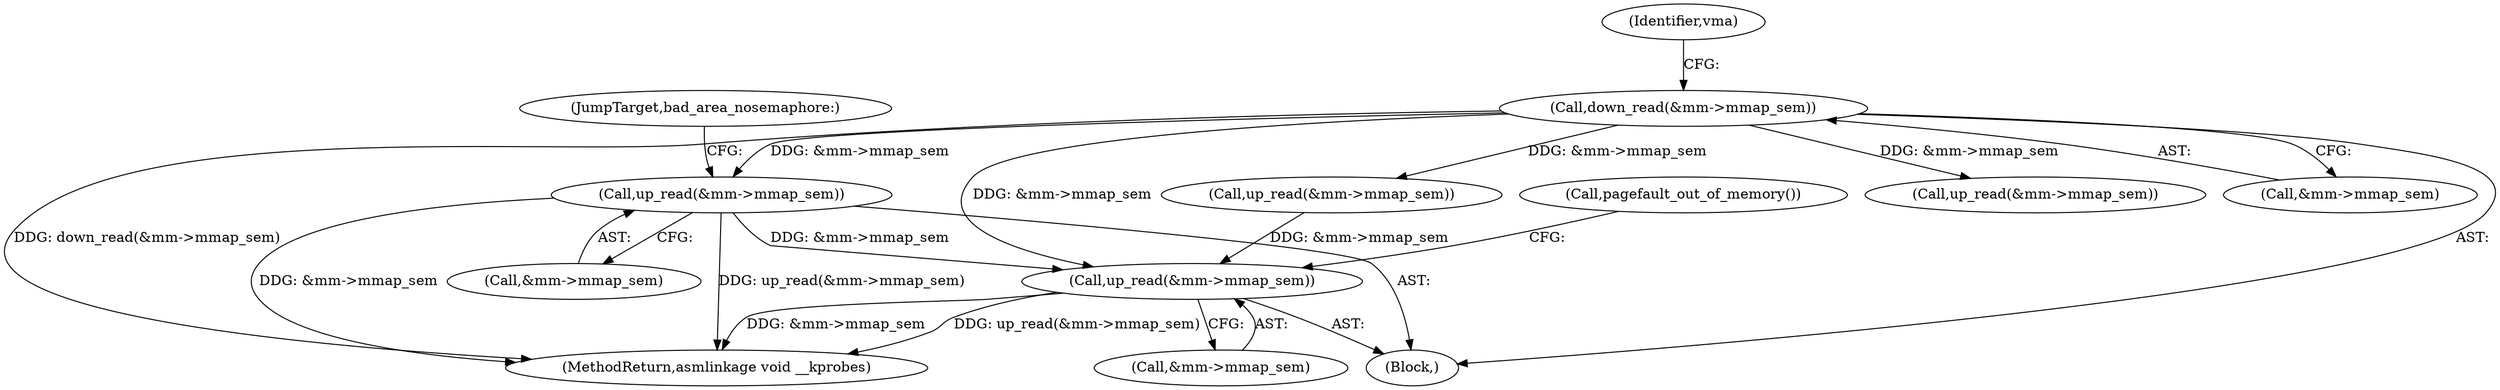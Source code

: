 digraph "0_linux_a8b0ca17b80e92faab46ee7179ba9e99ccb61233_14@API" {
"1000398" [label="(Call,up_read(&mm->mmap_sem))"];
"1000207" [label="(Call,down_read(&mm->mmap_sem))"];
"1000489" [label="(Call,up_read(&mm->mmap_sem))"];
"1000399" [label="(Call,&mm->mmap_sem)"];
"1000494" [label="(Call,pagefault_out_of_memory())"];
"1000391" [label="(Call,up_read(&mm->mmap_sem))"];
"1000497" [label="(Call,up_read(&mm->mmap_sem))"];
"1000403" [label="(JumpTarget,bad_area_nosemaphore:)"];
"1000656" [label="(MethodReturn,asmlinkage void __kprobes)"];
"1000207" [label="(Call,down_read(&mm->mmap_sem))"];
"1000398" [label="(Call,up_read(&mm->mmap_sem))"];
"1000489" [label="(Call,up_read(&mm->mmap_sem))"];
"1000208" [label="(Call,&mm->mmap_sem)"];
"1000490" [label="(Call,&mm->mmap_sem)"];
"1000213" [label="(Identifier,vma)"];
"1000118" [label="(Block,)"];
"1000398" -> "1000118"  [label="AST: "];
"1000398" -> "1000399"  [label="CFG: "];
"1000399" -> "1000398"  [label="AST: "];
"1000403" -> "1000398"  [label="CFG: "];
"1000398" -> "1000656"  [label="DDG: up_read(&mm->mmap_sem)"];
"1000398" -> "1000656"  [label="DDG: &mm->mmap_sem"];
"1000207" -> "1000398"  [label="DDG: &mm->mmap_sem"];
"1000398" -> "1000489"  [label="DDG: &mm->mmap_sem"];
"1000207" -> "1000118"  [label="AST: "];
"1000207" -> "1000208"  [label="CFG: "];
"1000208" -> "1000207"  [label="AST: "];
"1000213" -> "1000207"  [label="CFG: "];
"1000207" -> "1000656"  [label="DDG: down_read(&mm->mmap_sem)"];
"1000207" -> "1000391"  [label="DDG: &mm->mmap_sem"];
"1000207" -> "1000489"  [label="DDG: &mm->mmap_sem"];
"1000207" -> "1000497"  [label="DDG: &mm->mmap_sem"];
"1000489" -> "1000118"  [label="AST: "];
"1000489" -> "1000490"  [label="CFG: "];
"1000490" -> "1000489"  [label="AST: "];
"1000494" -> "1000489"  [label="CFG: "];
"1000489" -> "1000656"  [label="DDG: up_read(&mm->mmap_sem)"];
"1000489" -> "1000656"  [label="DDG: &mm->mmap_sem"];
"1000497" -> "1000489"  [label="DDG: &mm->mmap_sem"];
}
